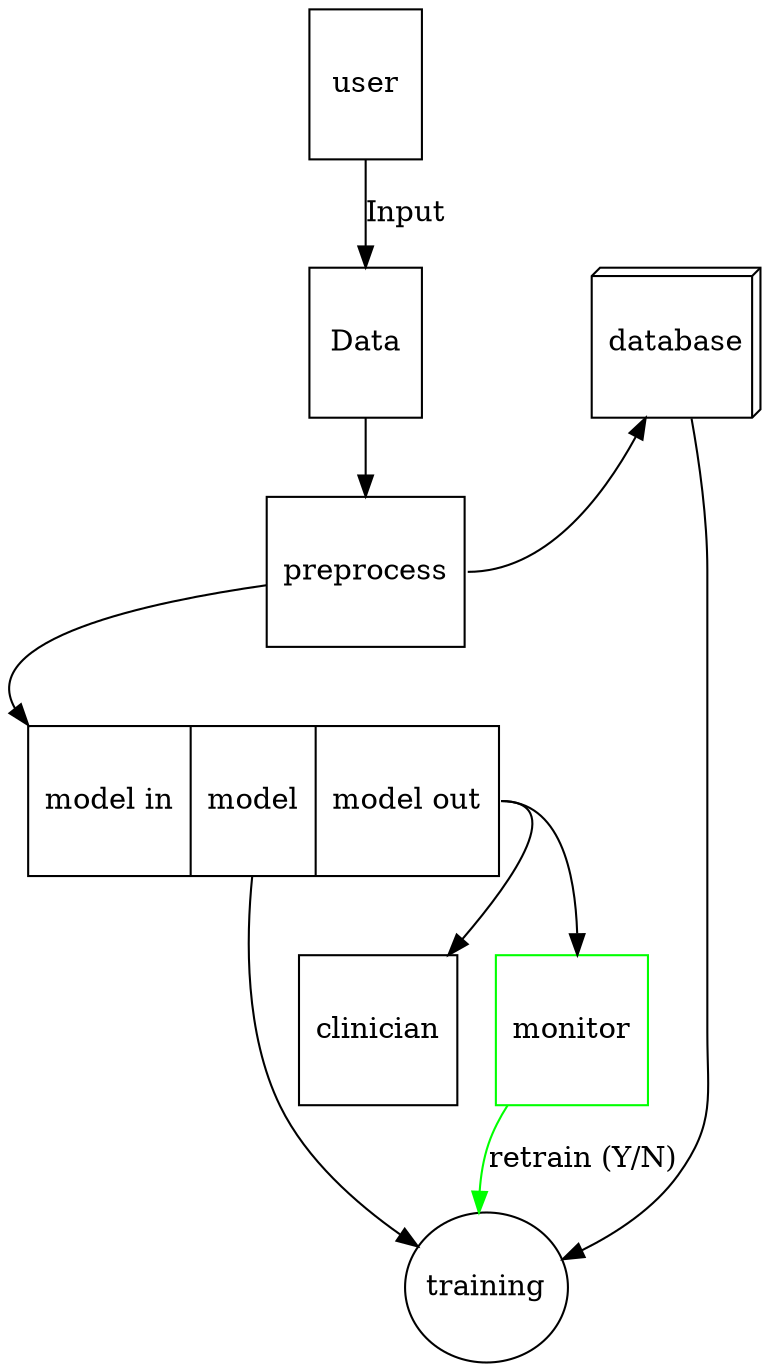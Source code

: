 digraph G {
	node [shape=record, height=1];
	clinician;
	model[label="model in|model|model out"];
	data [ label="Data"];
	user;
	preprocess;
	monitor [color="green"];
	training [shape=oval];
	database [shape=box3d];
	{rank=same; "data"; "database";}

	user -> data [ label="Input"];
	data -> preprocess;
	preprocess -> model[headport=nw];
	preprocess -> database[tailport=e];
	model -> monitor[tailport=e];
	model -> training;
	model -> clinician [tailport=e];
	monitor -> training [label="retrain (Y/N)", color="green"];
	database -> training;
}
